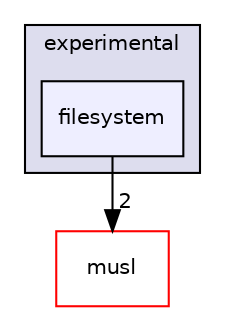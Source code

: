 digraph "contracts/libc++/upstream/src/experimental/filesystem" {
  compound=true
  node [ fontsize="10", fontname="Helvetica"];
  edge [ labelfontsize="10", labelfontname="Helvetica"];
  subgraph clusterdir_0913b4a6efb5226409ee3bae22425c8c {
    graph [ bgcolor="#ddddee", pencolor="black", label="experimental" fontname="Helvetica", fontsize="10", URL="dir_0913b4a6efb5226409ee3bae22425c8c.html"]
  dir_990a6d5444639bd77d9b1d1f3c42f0c1 [shape=box, label="filesystem", style="filled", fillcolor="#eeeeff", pencolor="black", URL="dir_990a6d5444639bd77d9b1d1f3c42f0c1.html"];
  }
  dir_50d7137a7301a66ec452987911b28b88 [shape=box label="musl" fillcolor="white" style="filled" color="red" URL="dir_50d7137a7301a66ec452987911b28b88.html"];
  dir_990a6d5444639bd77d9b1d1f3c42f0c1->dir_50d7137a7301a66ec452987911b28b88 [headlabel="2", labeldistance=1.5 headhref="dir_000053_000020.html"];
}
